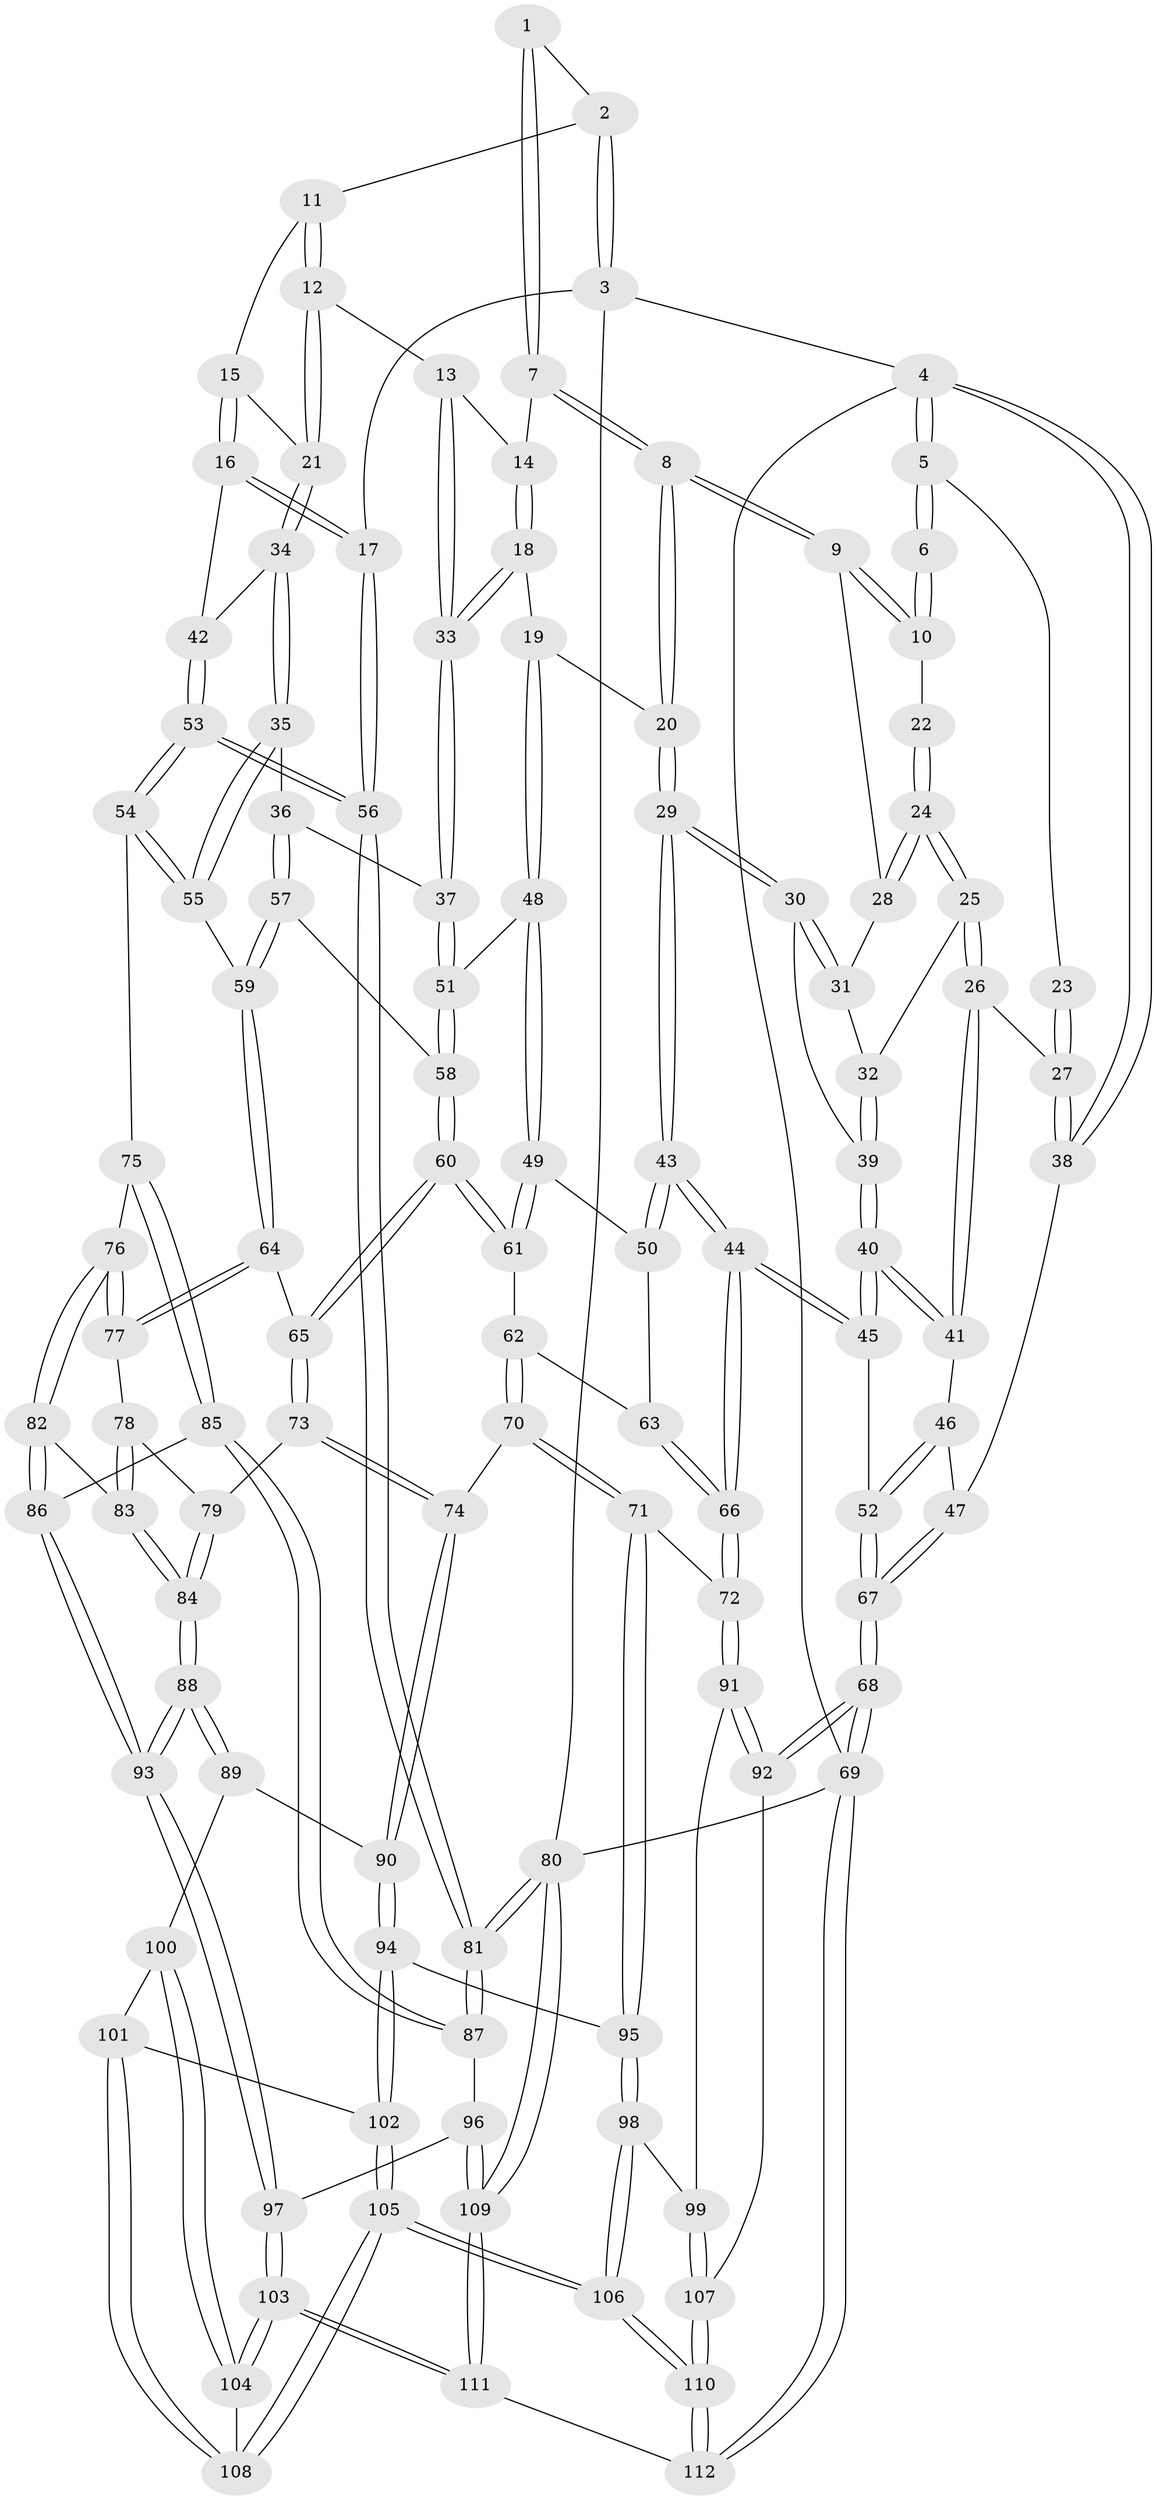 // coarse degree distribution, {3: 0.08955223880597014, 5: 0.3880597014925373, 6: 0.08955223880597014, 4: 0.43283582089552236}
// Generated by graph-tools (version 1.1) at 2025/52/02/27/25 19:52:43]
// undirected, 112 vertices, 277 edges
graph export_dot {
graph [start="1"]
  node [color=gray90,style=filled];
  1 [pos="+0.5477208343251833+0"];
  2 [pos="+0.7858389276023304+0"];
  3 [pos="+1+0"];
  4 [pos="+0+0"];
  5 [pos="+0+0"];
  6 [pos="+0.14222077567880925+0"];
  7 [pos="+0.5454801002985772+0"];
  8 [pos="+0.42239154638979326+0.12158132691150529"];
  9 [pos="+0.3171340741214743+0.11250676046307226"];
  10 [pos="+0.31535213173144927+0.11150586065762419"];
  11 [pos="+0.8068930369314392+0.07094504960279177"];
  12 [pos="+0.7891422506784549+0.1260461865126262"];
  13 [pos="+0.6935997706154128+0.14109652260666888"];
  14 [pos="+0.578579196357839+0"];
  15 [pos="+0.9409962901897181+0.10343112044973683"];
  16 [pos="+1+0.05210869424818298"];
  17 [pos="+1+0"];
  18 [pos="+0.5959608304607215+0.2250342808081938"];
  19 [pos="+0.5441484171769975+0.23172256958944623"];
  20 [pos="+0.42922655189285797+0.15358927786932253"];
  21 [pos="+0.8277609157438228+0.17532868023245438"];
  22 [pos="+0.16469343797956337+0.08062808627909435"];
  23 [pos="+0+0"];
  24 [pos="+0.16681194192701673+0.1621105798558105"];
  25 [pos="+0.1664809081840198+0.16849748935346304"];
  26 [pos="+0.09210907140912071+0.2371200707580522"];
  27 [pos="+0.08130325805753286+0.23145338839680626"];
  28 [pos="+0.2809543315341676+0.15794801182014132"];
  29 [pos="+0.3325343523121061+0.3458513497590156"];
  30 [pos="+0.26812390845531664+0.22838139142042424"];
  31 [pos="+0.2691272347474457+0.17705743688423967"];
  32 [pos="+0.1924806488699981+0.1914403198044583"];
  33 [pos="+0.6595231072769625+0.23140421979007683"];
  34 [pos="+0.8451593787988705+0.2745891858531247"];
  35 [pos="+0.7562260452664005+0.31239494109214494"];
  36 [pos="+0.7522121060246267+0.31244575871779645"];
  37 [pos="+0.6964687462420136+0.283411970579611"];
  38 [pos="+0+0.2444939423299223"];
  39 [pos="+0.2005534559240761+0.20672219993165636"];
  40 [pos="+0.20457088211683047+0.3639206325575103"];
  41 [pos="+0.09956137799546673+0.2586274747783379"];
  42 [pos="+0.8462018940947142+0.2748703774859134"];
  43 [pos="+0.3120958509551767+0.4371700132139041"];
  44 [pos="+0.280323124796757+0.4784981916293304"];
  45 [pos="+0.2745332615615074+0.4770216337734194"];
  46 [pos="+0.037921926541364566+0.3269447592630258"];
  47 [pos="+0+0.29354615035805687"];
  48 [pos="+0.521163342479786+0.3639975910615973"];
  49 [pos="+0.5158130731943379+0.36822876811765737"];
  50 [pos="+0.4873185641695948+0.38073047039010677"];
  51 [pos="+0.5991438488729536+0.3717073866466728"];
  52 [pos="+0.13405818531501493+0.4947441931730339"];
  53 [pos="+1+0.493951444387368"];
  54 [pos="+0.9845129571866694+0.5165801769319119"];
  55 [pos="+0.8286629466495244+0.47500498001776825"];
  56 [pos="+1+0.5030772573449931"];
  57 [pos="+0.7025404688673652+0.42107823641823505"];
  58 [pos="+0.6338293967807818+0.4293276098001089"];
  59 [pos="+0.7376837489057932+0.503981535076993"];
  60 [pos="+0.6031312924235858+0.49938813738414645"];
  61 [pos="+0.5988384836278368+0.49991715199778797"];
  62 [pos="+0.5966098451507102+0.5009766215172498"];
  63 [pos="+0.5559211515358186+0.49327188103306385"];
  64 [pos="+0.71733006536235+0.5354820051599801"];
  65 [pos="+0.6669490301670058+0.5421852157621628"];
  66 [pos="+0.293290606545595+0.5043514682824078"];
  67 [pos="+0+0.5911594666888937"];
  68 [pos="+0+0.8882804653496256"];
  69 [pos="+0+1"];
  70 [pos="+0.5318668678357811+0.5964949045601039"];
  71 [pos="+0.3187009299918077+0.5726634924716137"];
  72 [pos="+0.31656369798907164+0.5710725676732896"];
  73 [pos="+0.6194384253222043+0.645140979607968"];
  74 [pos="+0.5975353153333024+0.6562833833671338"];
  75 [pos="+0.8522697991971527+0.6201318718493979"];
  76 [pos="+0.812274717874775+0.6162493736042327"];
  77 [pos="+0.7496247780405375+0.5937265655713206"];
  78 [pos="+0.7444939829330224+0.6022052903418298"];
  79 [pos="+0.670397425826667+0.6572414417608556"];
  80 [pos="+1+1"];
  81 [pos="+1+0.7438507123988989"];
  82 [pos="+0.754784085110603+0.6918690444159106"];
  83 [pos="+0.7360902185511935+0.6872968455934667"];
  84 [pos="+0.7102447543031745+0.696732849709651"];
  85 [pos="+0.8427320681938634+0.716700501163558"];
  86 [pos="+0.7738201021547207+0.7084472075454621"];
  87 [pos="+0.8730307805907275+0.7881927921025703"];
  88 [pos="+0.6854203136859028+0.789107302319229"];
  89 [pos="+0.6244528980066583+0.7645395092352637"];
  90 [pos="+0.5969762604963008+0.6584803112057618"];
  91 [pos="+0.2537907429455993+0.6814022926500481"];
  92 [pos="+0.022143835838131013+0.8357648595318222"];
  93 [pos="+0.7166669173588796+0.8258266827941922"];
  94 [pos="+0.44999927164366105+0.7568284486473311"];
  95 [pos="+0.44050379776632415+0.7517443734350157"];
  96 [pos="+0.8578598994765912+0.8049325947424776"];
  97 [pos="+0.7293326329990574+0.8479837290037168"];
  98 [pos="+0.3448749628033574+0.8525924039676201"];
  99 [pos="+0.27772403013592245+0.8168255296479724"];
  100 [pos="+0.590452999660698+0.7823249697993185"];
  101 [pos="+0.4841460141975858+0.7951039210435061"];
  102 [pos="+0.4824612530480339+0.7946217403217573"];
  103 [pos="+0.6808613351076112+1"];
  104 [pos="+0.5943274654695078+0.9028625699263026"];
  105 [pos="+0.44433549274331124+0.9418614187388387"];
  106 [pos="+0.3813612062482366+1"];
  107 [pos="+0.20753242532788813+0.88697183623386"];
  108 [pos="+0.5550175070540356+0.8771246749789025"];
  109 [pos="+1+1"];
  110 [pos="+0.37790241630298843+1"];
  111 [pos="+0.6832978695529491+1"];
  112 [pos="+0.38241343924258464+1"];
  1 -- 2;
  1 -- 7;
  1 -- 7;
  2 -- 3;
  2 -- 3;
  2 -- 11;
  3 -- 4;
  3 -- 17;
  3 -- 80;
  4 -- 5;
  4 -- 5;
  4 -- 38;
  4 -- 38;
  4 -- 69;
  5 -- 6;
  5 -- 6;
  5 -- 23;
  6 -- 10;
  6 -- 10;
  7 -- 8;
  7 -- 8;
  7 -- 14;
  8 -- 9;
  8 -- 9;
  8 -- 20;
  8 -- 20;
  9 -- 10;
  9 -- 10;
  9 -- 28;
  10 -- 22;
  11 -- 12;
  11 -- 12;
  11 -- 15;
  12 -- 13;
  12 -- 21;
  12 -- 21;
  13 -- 14;
  13 -- 33;
  13 -- 33;
  14 -- 18;
  14 -- 18;
  15 -- 16;
  15 -- 16;
  15 -- 21;
  16 -- 17;
  16 -- 17;
  16 -- 42;
  17 -- 56;
  17 -- 56;
  18 -- 19;
  18 -- 33;
  18 -- 33;
  19 -- 20;
  19 -- 48;
  19 -- 48;
  20 -- 29;
  20 -- 29;
  21 -- 34;
  21 -- 34;
  22 -- 24;
  22 -- 24;
  23 -- 27;
  23 -- 27;
  24 -- 25;
  24 -- 25;
  24 -- 28;
  24 -- 28;
  25 -- 26;
  25 -- 26;
  25 -- 32;
  26 -- 27;
  26 -- 41;
  26 -- 41;
  27 -- 38;
  27 -- 38;
  28 -- 31;
  29 -- 30;
  29 -- 30;
  29 -- 43;
  29 -- 43;
  30 -- 31;
  30 -- 31;
  30 -- 39;
  31 -- 32;
  32 -- 39;
  32 -- 39;
  33 -- 37;
  33 -- 37;
  34 -- 35;
  34 -- 35;
  34 -- 42;
  35 -- 36;
  35 -- 55;
  35 -- 55;
  36 -- 37;
  36 -- 57;
  36 -- 57;
  37 -- 51;
  37 -- 51;
  38 -- 47;
  39 -- 40;
  39 -- 40;
  40 -- 41;
  40 -- 41;
  40 -- 45;
  40 -- 45;
  41 -- 46;
  42 -- 53;
  42 -- 53;
  43 -- 44;
  43 -- 44;
  43 -- 50;
  43 -- 50;
  44 -- 45;
  44 -- 45;
  44 -- 66;
  44 -- 66;
  45 -- 52;
  46 -- 47;
  46 -- 52;
  46 -- 52;
  47 -- 67;
  47 -- 67;
  48 -- 49;
  48 -- 49;
  48 -- 51;
  49 -- 50;
  49 -- 61;
  49 -- 61;
  50 -- 63;
  51 -- 58;
  51 -- 58;
  52 -- 67;
  52 -- 67;
  53 -- 54;
  53 -- 54;
  53 -- 56;
  53 -- 56;
  54 -- 55;
  54 -- 55;
  54 -- 75;
  55 -- 59;
  56 -- 81;
  56 -- 81;
  57 -- 58;
  57 -- 59;
  57 -- 59;
  58 -- 60;
  58 -- 60;
  59 -- 64;
  59 -- 64;
  60 -- 61;
  60 -- 61;
  60 -- 65;
  60 -- 65;
  61 -- 62;
  62 -- 63;
  62 -- 70;
  62 -- 70;
  63 -- 66;
  63 -- 66;
  64 -- 65;
  64 -- 77;
  64 -- 77;
  65 -- 73;
  65 -- 73;
  66 -- 72;
  66 -- 72;
  67 -- 68;
  67 -- 68;
  68 -- 69;
  68 -- 69;
  68 -- 92;
  68 -- 92;
  69 -- 112;
  69 -- 112;
  69 -- 80;
  70 -- 71;
  70 -- 71;
  70 -- 74;
  71 -- 72;
  71 -- 95;
  71 -- 95;
  72 -- 91;
  72 -- 91;
  73 -- 74;
  73 -- 74;
  73 -- 79;
  74 -- 90;
  74 -- 90;
  75 -- 76;
  75 -- 85;
  75 -- 85;
  76 -- 77;
  76 -- 77;
  76 -- 82;
  76 -- 82;
  77 -- 78;
  78 -- 79;
  78 -- 83;
  78 -- 83;
  79 -- 84;
  79 -- 84;
  80 -- 81;
  80 -- 81;
  80 -- 109;
  80 -- 109;
  81 -- 87;
  81 -- 87;
  82 -- 83;
  82 -- 86;
  82 -- 86;
  83 -- 84;
  83 -- 84;
  84 -- 88;
  84 -- 88;
  85 -- 86;
  85 -- 87;
  85 -- 87;
  86 -- 93;
  86 -- 93;
  87 -- 96;
  88 -- 89;
  88 -- 89;
  88 -- 93;
  88 -- 93;
  89 -- 90;
  89 -- 100;
  90 -- 94;
  90 -- 94;
  91 -- 92;
  91 -- 92;
  91 -- 99;
  92 -- 107;
  93 -- 97;
  93 -- 97;
  94 -- 95;
  94 -- 102;
  94 -- 102;
  95 -- 98;
  95 -- 98;
  96 -- 97;
  96 -- 109;
  96 -- 109;
  97 -- 103;
  97 -- 103;
  98 -- 99;
  98 -- 106;
  98 -- 106;
  99 -- 107;
  99 -- 107;
  100 -- 101;
  100 -- 104;
  100 -- 104;
  101 -- 102;
  101 -- 108;
  101 -- 108;
  102 -- 105;
  102 -- 105;
  103 -- 104;
  103 -- 104;
  103 -- 111;
  103 -- 111;
  104 -- 108;
  105 -- 106;
  105 -- 106;
  105 -- 108;
  105 -- 108;
  106 -- 110;
  106 -- 110;
  107 -- 110;
  107 -- 110;
  109 -- 111;
  109 -- 111;
  110 -- 112;
  110 -- 112;
  111 -- 112;
}
